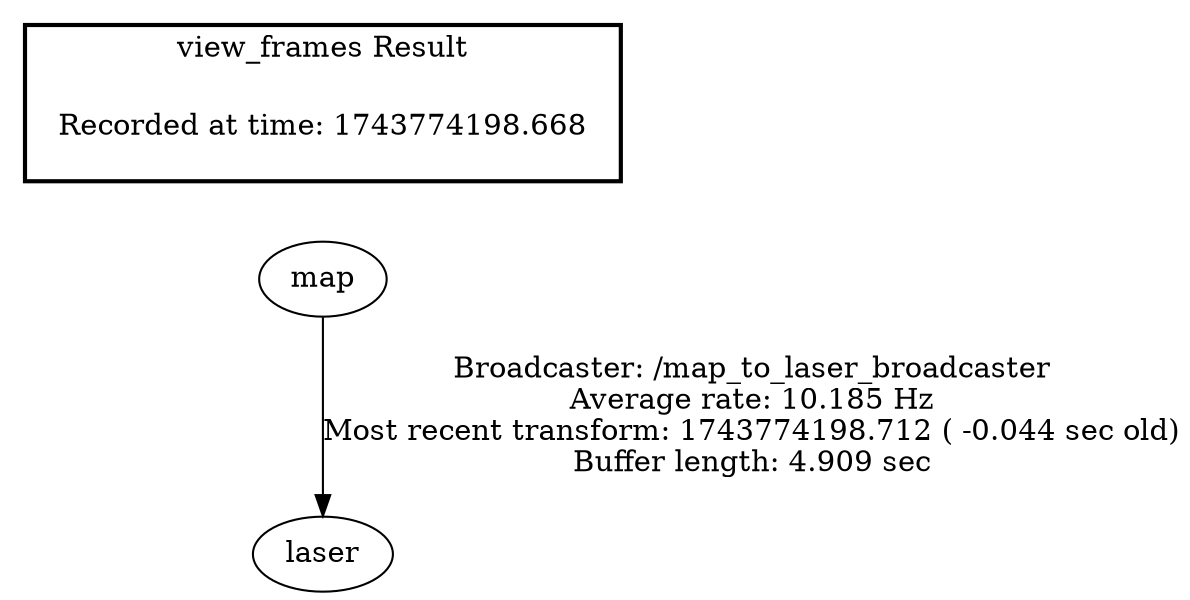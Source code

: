digraph G {
"map" -> "laser"[label="Broadcaster: /map_to_laser_broadcaster\nAverage rate: 10.185 Hz\nMost recent transform: 1743774198.712 ( -0.044 sec old)\nBuffer length: 4.909 sec\n"];
edge [style=invis];
 subgraph cluster_legend { style=bold; color=black; label ="view_frames Result";
"Recorded at time: 1743774198.668"[ shape=plaintext ] ;
 }->"map";
}